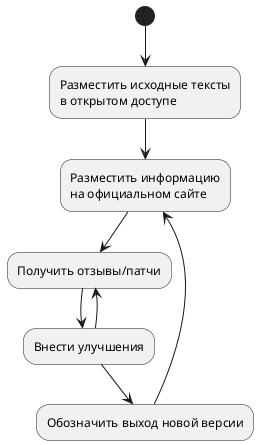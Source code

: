 @startuml opensource-feedback.svg
' inkscape -z -D --file=opensource-feedback.svg --export-pdf=opensource-feedback.pdf --export-area-drawing

skinparam monochrome true

(*)  -->  "Разместить исходные тексты 
	  в открытом доступе"
--> "Разместить информацию
    на официальном сайте" as site
--> "Получить отзывы/патчи" as feedback
--> "Внести улучшения" as improve
--> feedback
improve --> "Обозначить выход новой версии"
--> site

@enduml                











